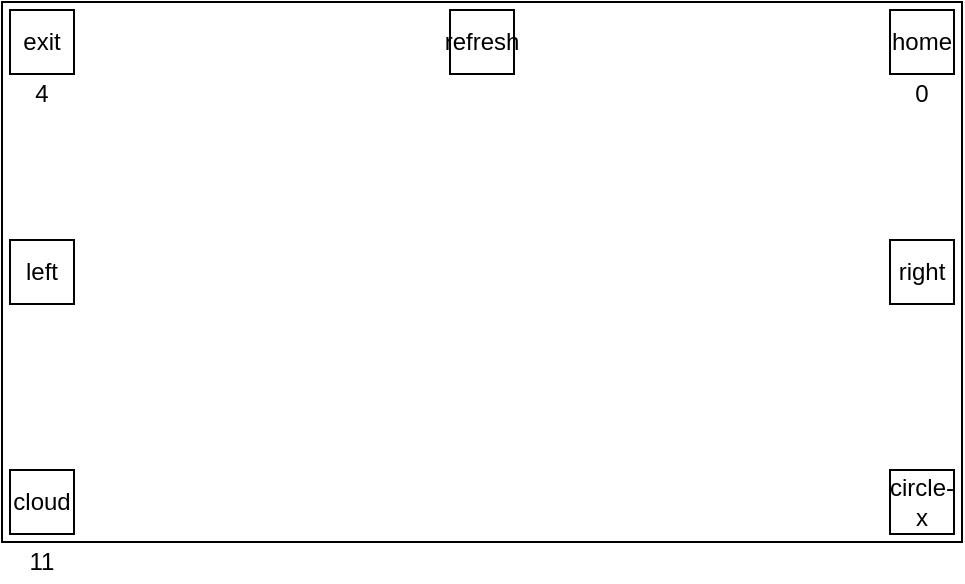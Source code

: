 <mxfile version="13.10.0" type="embed">
    <diagram id="vHm6seCwGt2K6HgO-WKn" name="Page-1">
        <mxGraphModel dx="1167" dy="540" grid="1" gridSize="10" guides="1" tooltips="1" connect="1" arrows="1" fold="1" page="1" pageScale="1" pageWidth="827" pageHeight="1169" math="0" shadow="0">
            <root>
                <mxCell id="0"/>
                <mxCell id="1" parent="0"/>
                <mxCell id="K4pwoH2FoX02L7k3tl2P-1" value="" style="rounded=0;whiteSpace=wrap;html=1;" parent="1" vertex="1">
                    <mxGeometry width="480" height="270" as="geometry"/>
                </mxCell>
                <mxCell id="K4pwoH2FoX02L7k3tl2P-5" value="cloud" style="whiteSpace=wrap;html=1;aspect=fixed;" parent="1" vertex="1">
                    <mxGeometry x="4" y="234" width="32" height="32" as="geometry"/>
                </mxCell>
                <mxCell id="K4pwoH2FoX02L7k3tl2P-7" value="exit" style="whiteSpace=wrap;html=1;aspect=fixed;" parent="1" vertex="1">
                    <mxGeometry x="4" y="4" width="32" height="32" as="geometry"/>
                </mxCell>
                <mxCell id="K4pwoH2FoX02L7k3tl2P-8" value="4" style="text;html=1;strokeColor=none;fillColor=none;align=center;verticalAlign=middle;whiteSpace=wrap;rounded=0;" parent="1" vertex="1">
                    <mxGeometry y="36" width="40" height="20" as="geometry"/>
                </mxCell>
                <mxCell id="K4pwoH2FoX02L7k3tl2P-9" value="left" style="whiteSpace=wrap;html=1;aspect=fixed;" parent="1" vertex="1">
                    <mxGeometry x="4" y="119" width="32" height="32" as="geometry"/>
                </mxCell>
                <mxCell id="K4pwoH2FoX02L7k3tl2P-10" value="right" style="whiteSpace=wrap;html=1;aspect=fixed;" parent="1" vertex="1">
                    <mxGeometry x="444" y="119" width="32" height="32" as="geometry"/>
                </mxCell>
                <mxCell id="K4pwoH2FoX02L7k3tl2P-12" value="exit" style="whiteSpace=wrap;html=1;aspect=fixed;" parent="1" vertex="1">
                    <mxGeometry x="444" y="4" width="32" height="32" as="geometry"/>
                </mxCell>
                <mxCell id="K4pwoH2FoX02L7k3tl2P-13" value="home" style="whiteSpace=wrap;html=1;aspect=fixed;" parent="1" vertex="1">
                    <mxGeometry x="444" y="4" width="32" height="32" as="geometry"/>
                </mxCell>
                <mxCell id="K4pwoH2FoX02L7k3tl2P-14" value="exit" style="whiteSpace=wrap;html=1;aspect=fixed;" parent="1" vertex="1">
                    <mxGeometry x="4" y="4" width="32" height="32" as="geometry"/>
                </mxCell>
                <mxCell id="K4pwoH2FoX02L7k3tl2P-15" value="circle-x" style="whiteSpace=wrap;html=1;aspect=fixed;" parent="1" vertex="1">
                    <mxGeometry x="444" y="234" width="32" height="32" as="geometry"/>
                </mxCell>
                <mxCell id="K4pwoH2FoX02L7k3tl2P-17" value="0" style="text;html=1;strokeColor=none;fillColor=none;align=center;verticalAlign=middle;whiteSpace=wrap;rounded=0;" parent="1" vertex="1">
                    <mxGeometry x="440" y="36" width="40" height="20" as="geometry"/>
                </mxCell>
                <mxCell id="OHM6dusz1guYh98k8w44-1" value="11" style="text;html=1;strokeColor=none;fillColor=none;align=center;verticalAlign=middle;whiteSpace=wrap;rounded=0;" parent="1" vertex="1">
                    <mxGeometry y="270" width="40" height="20" as="geometry"/>
                </mxCell>
                <mxCell id="2" value="refresh" style="whiteSpace=wrap;html=1;aspect=fixed;" vertex="1" parent="1">
                    <mxGeometry x="224" y="4" width="32" height="32" as="geometry"/>
                </mxCell>
            </root>
        </mxGraphModel>
    </diagram>
</mxfile>